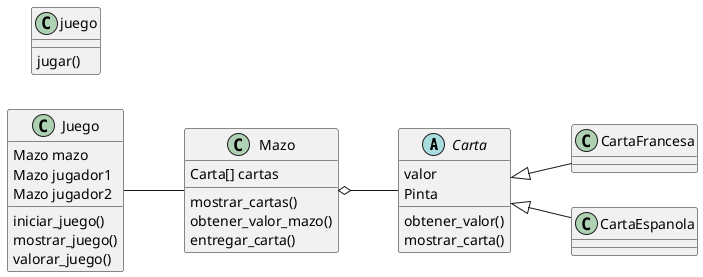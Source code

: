 @startuml
left to right direction

abstract Carta
Carta <|-- CartaFrancesa
Carta <|-- CartaEspanola
Mazo o-- Carta
Juego -- Mazo

Juego : iniciar_juego()
Juego : mostrar_juego()
Juego : valorar_juego()
juego : jugar()
Juego : Mazo mazo
Juego : Mazo jugador1
Juego : Mazo jugador2

Carta : valor
Carta : Pinta
Carta : obtener_valor()
Carta : mostrar_carta()

Mazo : Carta[] cartas
Mazo : mostrar_cartas()
Mazo : obtener_valor_mazo()
Mazo : entregar_carta()
@enduml